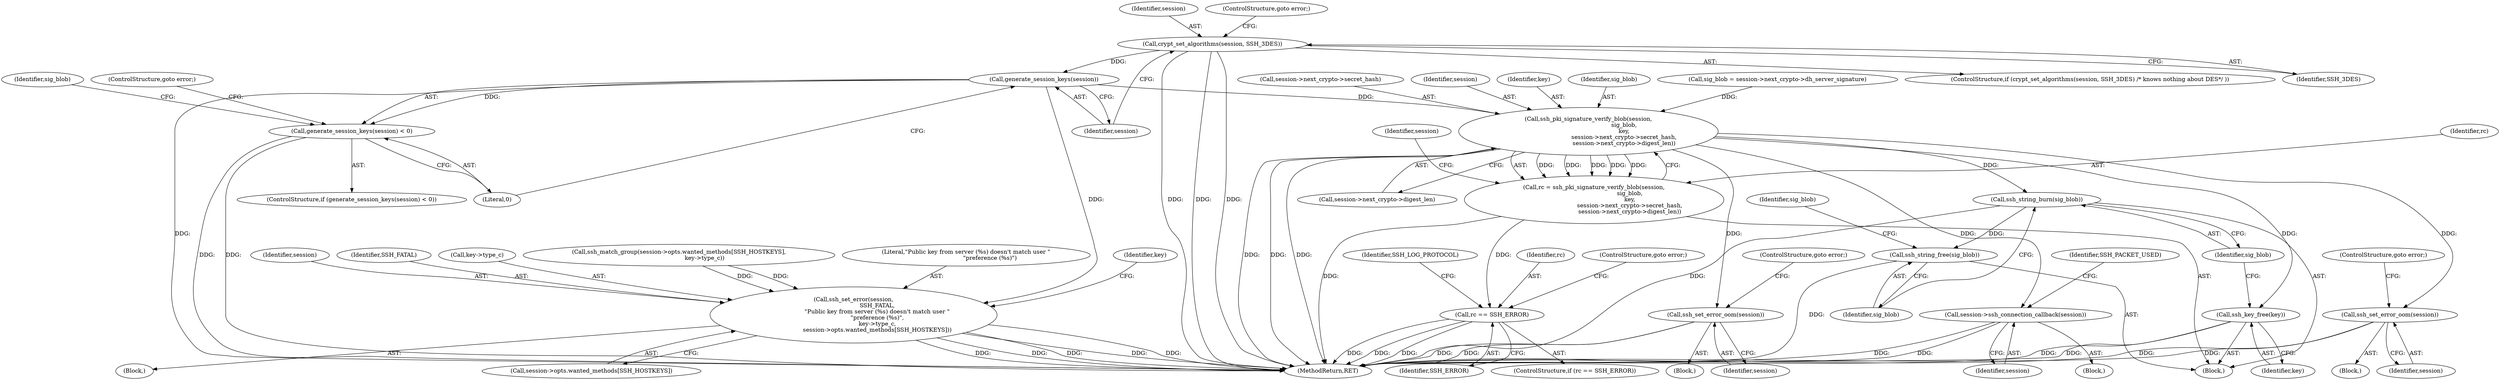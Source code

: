 digraph "0_libssh_94f6955fbaee6fda9385a23e505497efe21f5b4f_0@API" {
"1000170" [label="(Call,crypt_set_algorithms(session, SSH_3DES))"];
"1000177" [label="(Call,generate_session_keys(session))"];
"1000176" [label="(Call,generate_session_keys(session) < 0)"];
"1000236" [label="(Call,ssh_set_error(session,\n                          SSH_FATAL,\n                          \"Public key from server (%s) doesn't match user \"\n                          \"preference (%s)\",\n                          key->type_c,\n                          session->opts.wanted_methods[SSH_HOSTKEYS]))"];
"1000257" [label="(Call,ssh_pki_signature_verify_blob(session,\n                                       sig_blob,\n                                       key,\n                                       session->next_crypto->secret_hash,\n                                       session->next_crypto->digest_len))"];
"1000255" [label="(Call,rc = ssh_pki_signature_verify_blob(session,\n                                       sig_blob,\n                                       key,\n                                       session->next_crypto->secret_hash,\n                                       session->next_crypto->digest_len))"];
"1000290" [label="(Call,rc == SSH_ERROR)"];
"1000280" [label="(Call,ssh_key_free(key))"];
"1000282" [label="(Call,ssh_string_burn(sig_blob))"];
"1000284" [label="(Call,ssh_string_free(sig_blob))"];
"1000331" [label="(Call,ssh_set_error_oom(session))"];
"1000355" [label="(Call,ssh_set_error_oom(session))"];
"1000379" [label="(Call,session->ssh_connection_callback(session))"];
"1000285" [label="(Identifier,sig_blob)"];
"1000251" [label="(Identifier,key)"];
"1000224" [label="(Call,ssh_match_group(session->opts.wanted_methods[SSH_HOSTKEYS],\n                            key->type_c))"];
"1000284" [label="(Call,ssh_string_free(sig_blob))"];
"1000331" [label="(Call,ssh_set_error_oom(session))"];
"1000179" [label="(Literal,0)"];
"1000181" [label="(ControlStructure,goto error;)"];
"1000391" [label="(MethodReturn,RET)"];
"1000354" [label="(Block,)"];
"1000178" [label="(Identifier,session)"];
"1000237" [label="(Identifier,session)"];
"1000379" [label="(Call,session->ssh_connection_callback(session))"];
"1000290" [label="(Call,rc == SSH_ERROR)"];
"1000171" [label="(Identifier,session)"];
"1000281" [label="(Identifier,key)"];
"1000261" [label="(Call,session->next_crypto->secret_hash)"];
"1000256" [label="(Identifier,rc)"];
"1000332" [label="(Identifier,session)"];
"1000183" [label="(Identifier,sig_blob)"];
"1000255" [label="(Call,rc = ssh_pki_signature_verify_blob(session,\n                                       sig_blob,\n                                       key,\n                                       session->next_crypto->secret_hash,\n                                       session->next_crypto->digest_len))"];
"1000274" [label="(Identifier,session)"];
"1000169" [label="(ControlStructure,if (crypt_set_algorithms(session, SSH_3DES) /* knows nothing about DES*/ ))"];
"1000296" [label="(Identifier,SSH_LOG_PROTOCOL)"];
"1000283" [label="(Identifier,sig_blob)"];
"1000258" [label="(Identifier,session)"];
"1000291" [label="(Identifier,rc)"];
"1000287" [label="(Identifier,sig_blob)"];
"1000280" [label="(Call,ssh_key_free(key))"];
"1000176" [label="(Call,generate_session_keys(session) < 0)"];
"1000172" [label="(Identifier,SSH_3DES)"];
"1000235" [label="(Block,)"];
"1000260" [label="(Identifier,key)"];
"1000380" [label="(Identifier,session)"];
"1000357" [label="(ControlStructure,goto error;)"];
"1000243" [label="(Call,session->opts.wanted_methods[SSH_HOSTKEYS])"];
"1000170" [label="(Call,crypt_set_algorithms(session, SSH_3DES))"];
"1000292" [label="(Identifier,SSH_ERROR)"];
"1000174" [label="(ControlStructure,goto error;)"];
"1000266" [label="(Call,session->next_crypto->digest_len)"];
"1000238" [label="(Identifier,SSH_FATAL)"];
"1000240" [label="(Call,key->type_c)"];
"1000356" [label="(Identifier,session)"];
"1000236" [label="(Call,ssh_set_error(session,\n                          SSH_FATAL,\n                          \"Public key from server (%s) doesn't match user \"\n                          \"preference (%s)\",\n                          key->type_c,\n                          session->opts.wanted_methods[SSH_HOSTKEYS]))"];
"1000177" [label="(Call,generate_session_keys(session))"];
"1000157" [label="(Block,)"];
"1000111" [label="(Block,)"];
"1000355" [label="(Call,ssh_set_error_oom(session))"];
"1000175" [label="(ControlStructure,if (generate_session_keys(session) < 0))"];
"1000289" [label="(ControlStructure,if (rc == SSH_ERROR))"];
"1000294" [label="(ControlStructure,goto error;)"];
"1000259" [label="(Identifier,sig_blob)"];
"1000257" [label="(Call,ssh_pki_signature_verify_blob(session,\n                                       sig_blob,\n                                       key,\n                                       session->next_crypto->secret_hash,\n                                       session->next_crypto->digest_len))"];
"1000382" [label="(Identifier,SSH_PACKET_USED)"];
"1000330" [label="(Block,)"];
"1000239" [label="(Literal,\"Public key from server (%s) doesn't match user \"\n                          \"preference (%s)\")"];
"1000333" [label="(ControlStructure,goto error;)"];
"1000182" [label="(Call,sig_blob = session->next_crypto->dh_server_signature)"];
"1000282" [label="(Call,ssh_string_burn(sig_blob))"];
"1000170" -> "1000169"  [label="AST: "];
"1000170" -> "1000172"  [label="CFG: "];
"1000171" -> "1000170"  [label="AST: "];
"1000172" -> "1000170"  [label="AST: "];
"1000174" -> "1000170"  [label="CFG: "];
"1000178" -> "1000170"  [label="CFG: "];
"1000170" -> "1000391"  [label="DDG: "];
"1000170" -> "1000391"  [label="DDG: "];
"1000170" -> "1000391"  [label="DDG: "];
"1000170" -> "1000177"  [label="DDG: "];
"1000177" -> "1000176"  [label="AST: "];
"1000177" -> "1000178"  [label="CFG: "];
"1000178" -> "1000177"  [label="AST: "];
"1000179" -> "1000177"  [label="CFG: "];
"1000177" -> "1000391"  [label="DDG: "];
"1000177" -> "1000176"  [label="DDG: "];
"1000177" -> "1000236"  [label="DDG: "];
"1000177" -> "1000257"  [label="DDG: "];
"1000176" -> "1000175"  [label="AST: "];
"1000176" -> "1000179"  [label="CFG: "];
"1000179" -> "1000176"  [label="AST: "];
"1000181" -> "1000176"  [label="CFG: "];
"1000183" -> "1000176"  [label="CFG: "];
"1000176" -> "1000391"  [label="DDG: "];
"1000176" -> "1000391"  [label="DDG: "];
"1000236" -> "1000235"  [label="AST: "];
"1000236" -> "1000243"  [label="CFG: "];
"1000237" -> "1000236"  [label="AST: "];
"1000238" -> "1000236"  [label="AST: "];
"1000239" -> "1000236"  [label="AST: "];
"1000240" -> "1000236"  [label="AST: "];
"1000243" -> "1000236"  [label="AST: "];
"1000251" -> "1000236"  [label="CFG: "];
"1000236" -> "1000391"  [label="DDG: "];
"1000236" -> "1000391"  [label="DDG: "];
"1000236" -> "1000391"  [label="DDG: "];
"1000236" -> "1000391"  [label="DDG: "];
"1000236" -> "1000391"  [label="DDG: "];
"1000224" -> "1000236"  [label="DDG: "];
"1000224" -> "1000236"  [label="DDG: "];
"1000257" -> "1000255"  [label="AST: "];
"1000257" -> "1000266"  [label="CFG: "];
"1000258" -> "1000257"  [label="AST: "];
"1000259" -> "1000257"  [label="AST: "];
"1000260" -> "1000257"  [label="AST: "];
"1000261" -> "1000257"  [label="AST: "];
"1000266" -> "1000257"  [label="AST: "];
"1000255" -> "1000257"  [label="CFG: "];
"1000257" -> "1000391"  [label="DDG: "];
"1000257" -> "1000391"  [label="DDG: "];
"1000257" -> "1000391"  [label="DDG: "];
"1000257" -> "1000255"  [label="DDG: "];
"1000257" -> "1000255"  [label="DDG: "];
"1000257" -> "1000255"  [label="DDG: "];
"1000257" -> "1000255"  [label="DDG: "];
"1000257" -> "1000255"  [label="DDG: "];
"1000182" -> "1000257"  [label="DDG: "];
"1000257" -> "1000280"  [label="DDG: "];
"1000257" -> "1000282"  [label="DDG: "];
"1000257" -> "1000331"  [label="DDG: "];
"1000257" -> "1000355"  [label="DDG: "];
"1000257" -> "1000379"  [label="DDG: "];
"1000255" -> "1000157"  [label="AST: "];
"1000256" -> "1000255"  [label="AST: "];
"1000274" -> "1000255"  [label="CFG: "];
"1000255" -> "1000391"  [label="DDG: "];
"1000255" -> "1000290"  [label="DDG: "];
"1000290" -> "1000289"  [label="AST: "];
"1000290" -> "1000292"  [label="CFG: "];
"1000291" -> "1000290"  [label="AST: "];
"1000292" -> "1000290"  [label="AST: "];
"1000294" -> "1000290"  [label="CFG: "];
"1000296" -> "1000290"  [label="CFG: "];
"1000290" -> "1000391"  [label="DDG: "];
"1000290" -> "1000391"  [label="DDG: "];
"1000290" -> "1000391"  [label="DDG: "];
"1000280" -> "1000157"  [label="AST: "];
"1000280" -> "1000281"  [label="CFG: "];
"1000281" -> "1000280"  [label="AST: "];
"1000283" -> "1000280"  [label="CFG: "];
"1000280" -> "1000391"  [label="DDG: "];
"1000280" -> "1000391"  [label="DDG: "];
"1000282" -> "1000157"  [label="AST: "];
"1000282" -> "1000283"  [label="CFG: "];
"1000283" -> "1000282"  [label="AST: "];
"1000285" -> "1000282"  [label="CFG: "];
"1000282" -> "1000391"  [label="DDG: "];
"1000282" -> "1000284"  [label="DDG: "];
"1000284" -> "1000157"  [label="AST: "];
"1000284" -> "1000285"  [label="CFG: "];
"1000285" -> "1000284"  [label="AST: "];
"1000287" -> "1000284"  [label="CFG: "];
"1000284" -> "1000391"  [label="DDG: "];
"1000331" -> "1000330"  [label="AST: "];
"1000331" -> "1000332"  [label="CFG: "];
"1000332" -> "1000331"  [label="AST: "];
"1000333" -> "1000331"  [label="CFG: "];
"1000331" -> "1000391"  [label="DDG: "];
"1000331" -> "1000391"  [label="DDG: "];
"1000355" -> "1000354"  [label="AST: "];
"1000355" -> "1000356"  [label="CFG: "];
"1000356" -> "1000355"  [label="AST: "];
"1000357" -> "1000355"  [label="CFG: "];
"1000355" -> "1000391"  [label="DDG: "];
"1000355" -> "1000391"  [label="DDG: "];
"1000379" -> "1000111"  [label="AST: "];
"1000379" -> "1000380"  [label="CFG: "];
"1000380" -> "1000379"  [label="AST: "];
"1000382" -> "1000379"  [label="CFG: "];
"1000379" -> "1000391"  [label="DDG: "];
"1000379" -> "1000391"  [label="DDG: "];
}
